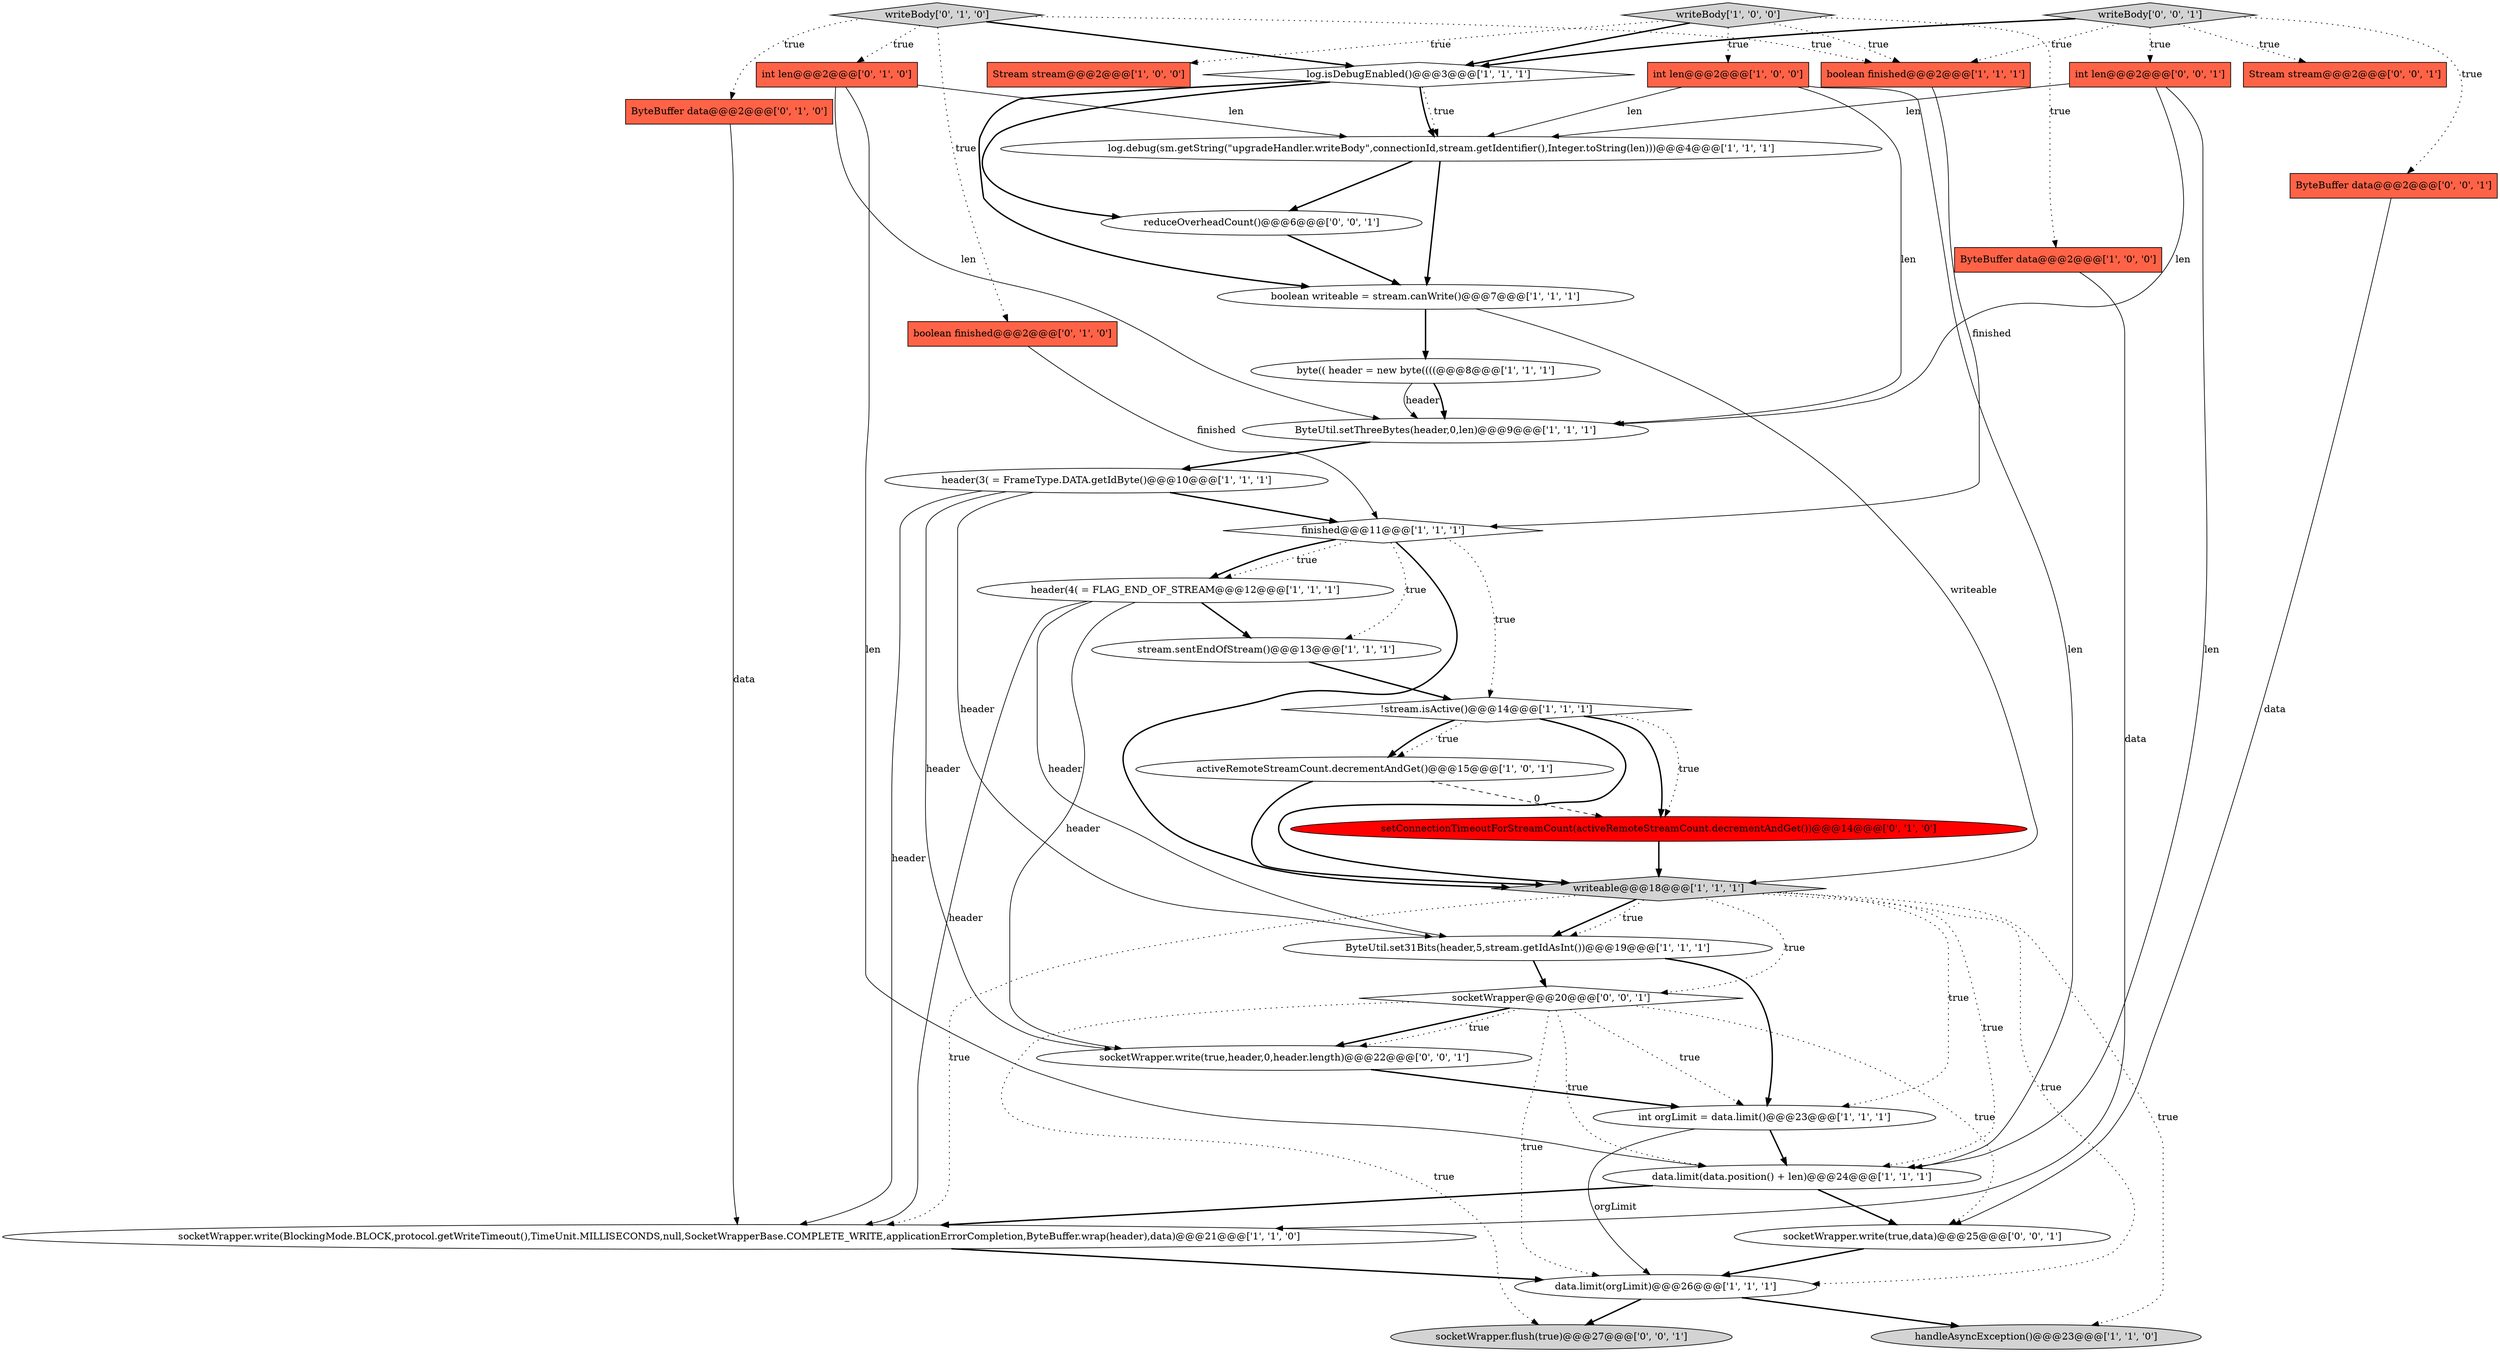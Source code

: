 digraph {
9 [style = filled, label = "ByteUtil.set31Bits(header,5,stream.getIdAsInt())@@@19@@@['1', '1', '1']", fillcolor = white, shape = ellipse image = "AAA0AAABBB1BBB"];
27 [style = filled, label = "ByteBuffer data@@@2@@@['0', '1', '0']", fillcolor = tomato, shape = box image = "AAA0AAABBB2BBB"];
10 [style = filled, label = "log.debug(sm.getString(\"upgradeHandler.writeBody\",connectionId,stream.getIdentifier(),Integer.toString(len)))@@@4@@@['1', '1', '1']", fillcolor = white, shape = ellipse image = "AAA0AAABBB1BBB"];
13 [style = filled, label = "finished@@@11@@@['1', '1', '1']", fillcolor = white, shape = diamond image = "AAA0AAABBB1BBB"];
23 [style = filled, label = "writeBody['0', '1', '0']", fillcolor = lightgray, shape = diamond image = "AAA0AAABBB2BBB"];
24 [style = filled, label = "setConnectionTimeoutForStreamCount(activeRemoteStreamCount.decrementAndGet())@@@14@@@['0', '1', '0']", fillcolor = red, shape = ellipse image = "AAA1AAABBB2BBB"];
25 [style = filled, label = "int len@@@2@@@['0', '1', '0']", fillcolor = tomato, shape = box image = "AAA0AAABBB2BBB"];
0 [style = filled, label = "stream.sentEndOfStream()@@@13@@@['1', '1', '1']", fillcolor = white, shape = ellipse image = "AAA0AAABBB1BBB"];
3 [style = filled, label = "ByteBuffer data@@@2@@@['1', '0', '0']", fillcolor = tomato, shape = box image = "AAA0AAABBB1BBB"];
22 [style = filled, label = "socketWrapper.write(BlockingMode.BLOCK,protocol.getWriteTimeout(),TimeUnit.MILLISECONDS,null,SocketWrapperBase.COMPLETE_WRITE,applicationErrorCompletion,ByteBuffer.wrap(header),data)@@@21@@@['1', '1', '0']", fillcolor = white, shape = ellipse image = "AAA0AAABBB1BBB"];
14 [style = filled, label = "writeable@@@18@@@['1', '1', '1']", fillcolor = lightgray, shape = diamond image = "AAA0AAABBB1BBB"];
1 [style = filled, label = "byte(( header = new byte((((@@@8@@@['1', '1', '1']", fillcolor = white, shape = ellipse image = "AAA0AAABBB1BBB"];
31 [style = filled, label = "ByteBuffer data@@@2@@@['0', '0', '1']", fillcolor = tomato, shape = box image = "AAA0AAABBB3BBB"];
8 [style = filled, label = "activeRemoteStreamCount.decrementAndGet()@@@15@@@['1', '0', '1']", fillcolor = white, shape = ellipse image = "AAA0AAABBB1BBB"];
36 [style = filled, label = "writeBody['0', '0', '1']", fillcolor = lightgray, shape = diamond image = "AAA0AAABBB3BBB"];
26 [style = filled, label = "boolean finished@@@2@@@['0', '1', '0']", fillcolor = tomato, shape = box image = "AAA0AAABBB2BBB"];
19 [style = filled, label = "handleAsyncException()@@@23@@@['1', '1', '0']", fillcolor = lightgray, shape = ellipse image = "AAA0AAABBB1BBB"];
16 [style = filled, label = "log.isDebugEnabled()@@@3@@@['1', '1', '1']", fillcolor = white, shape = diamond image = "AAA0AAABBB1BBB"];
2 [style = filled, label = "header(3( = FrameType.DATA.getIdByte()@@@10@@@['1', '1', '1']", fillcolor = white, shape = ellipse image = "AAA0AAABBB1BBB"];
5 [style = filled, label = "writeBody['1', '0', '0']", fillcolor = lightgray, shape = diamond image = "AAA0AAABBB1BBB"];
34 [style = filled, label = "int len@@@2@@@['0', '0', '1']", fillcolor = tomato, shape = box image = "AAA0AAABBB3BBB"];
29 [style = filled, label = "socketWrapper.write(true,header,0,header.length)@@@22@@@['0', '0', '1']", fillcolor = white, shape = ellipse image = "AAA0AAABBB3BBB"];
35 [style = filled, label = "socketWrapper.write(true,data)@@@25@@@['0', '0', '1']", fillcolor = white, shape = ellipse image = "AAA0AAABBB3BBB"];
12 [style = filled, label = "Stream stream@@@2@@@['1', '0', '0']", fillcolor = tomato, shape = box image = "AAA0AAABBB1BBB"];
11 [style = filled, label = "!stream.isActive()@@@14@@@['1', '1', '1']", fillcolor = white, shape = diamond image = "AAA0AAABBB1BBB"];
18 [style = filled, label = "data.limit(orgLimit)@@@26@@@['1', '1', '1']", fillcolor = white, shape = ellipse image = "AAA0AAABBB1BBB"];
7 [style = filled, label = "int orgLimit = data.limit()@@@23@@@['1', '1', '1']", fillcolor = white, shape = ellipse image = "AAA0AAABBB1BBB"];
17 [style = filled, label = "data.limit(data.position() + len)@@@24@@@['1', '1', '1']", fillcolor = white, shape = ellipse image = "AAA0AAABBB1BBB"];
32 [style = filled, label = "socketWrapper.flush(true)@@@27@@@['0', '0', '1']", fillcolor = lightgray, shape = ellipse image = "AAA0AAABBB3BBB"];
33 [style = filled, label = "reduceOverheadCount()@@@6@@@['0', '0', '1']", fillcolor = white, shape = ellipse image = "AAA0AAABBB3BBB"];
15 [style = filled, label = "ByteUtil.setThreeBytes(header,0,len)@@@9@@@['1', '1', '1']", fillcolor = white, shape = ellipse image = "AAA0AAABBB1BBB"];
20 [style = filled, label = "boolean finished@@@2@@@['1', '1', '1']", fillcolor = tomato, shape = box image = "AAA0AAABBB1BBB"];
21 [style = filled, label = "header(4( = FLAG_END_OF_STREAM@@@12@@@['1', '1', '1']", fillcolor = white, shape = ellipse image = "AAA0AAABBB1BBB"];
28 [style = filled, label = "Stream stream@@@2@@@['0', '0', '1']", fillcolor = tomato, shape = box image = "AAA0AAABBB3BBB"];
6 [style = filled, label = "boolean writeable = stream.canWrite()@@@7@@@['1', '1', '1']", fillcolor = white, shape = ellipse image = "AAA0AAABBB1BBB"];
4 [style = filled, label = "int len@@@2@@@['1', '0', '0']", fillcolor = tomato, shape = box image = "AAA0AAABBB1BBB"];
30 [style = filled, label = "socketWrapper@@@20@@@['0', '0', '1']", fillcolor = white, shape = diamond image = "AAA0AAABBB3BBB"];
31->35 [style = solid, label="data"];
14->19 [style = dotted, label="true"];
11->14 [style = bold, label=""];
27->22 [style = solid, label="data"];
14->22 [style = dotted, label="true"];
26->13 [style = solid, label="finished"];
5->12 [style = dotted, label="true"];
9->7 [style = bold, label=""];
16->10 [style = dotted, label="true"];
30->29 [style = bold, label=""];
36->20 [style = dotted, label="true"];
13->21 [style = dotted, label="true"];
14->7 [style = dotted, label="true"];
18->32 [style = bold, label=""];
11->8 [style = dotted, label="true"];
14->9 [style = bold, label=""];
13->14 [style = bold, label=""];
14->18 [style = dotted, label="true"];
2->9 [style = solid, label="header"];
25->10 [style = solid, label="len"];
17->35 [style = bold, label=""];
4->10 [style = solid, label="len"];
1->15 [style = solid, label="header"];
35->18 [style = bold, label=""];
21->0 [style = bold, label=""];
30->7 [style = dotted, label="true"];
16->6 [style = bold, label=""];
3->22 [style = solid, label="data"];
20->13 [style = solid, label="finished"];
18->19 [style = bold, label=""];
4->15 [style = solid, label="len"];
34->15 [style = solid, label="len"];
5->3 [style = dotted, label="true"];
34->10 [style = solid, label="len"];
21->29 [style = solid, label="header"];
4->17 [style = solid, label="len"];
36->31 [style = dotted, label="true"];
5->4 [style = dotted, label="true"];
30->29 [style = dotted, label="true"];
22->18 [style = bold, label=""];
21->9 [style = solid, label="header"];
13->0 [style = dotted, label="true"];
16->33 [style = bold, label=""];
23->27 [style = dotted, label="true"];
30->32 [style = dotted, label="true"];
36->16 [style = bold, label=""];
11->8 [style = bold, label=""];
11->24 [style = dotted, label="true"];
7->17 [style = bold, label=""];
8->14 [style = bold, label=""];
0->11 [style = bold, label=""];
36->28 [style = dotted, label="true"];
11->24 [style = bold, label=""];
10->6 [style = bold, label=""];
25->15 [style = solid, label="len"];
2->22 [style = solid, label="header"];
5->16 [style = bold, label=""];
14->17 [style = dotted, label="true"];
14->30 [style = dotted, label="true"];
6->1 [style = bold, label=""];
23->20 [style = dotted, label="true"];
30->18 [style = dotted, label="true"];
13->11 [style = dotted, label="true"];
10->33 [style = bold, label=""];
30->17 [style = dotted, label="true"];
23->25 [style = dotted, label="true"];
25->17 [style = solid, label="len"];
34->17 [style = solid, label="len"];
6->14 [style = solid, label="writeable"];
7->18 [style = solid, label="orgLimit"];
15->2 [style = bold, label=""];
23->16 [style = bold, label=""];
21->22 [style = solid, label="header"];
16->10 [style = bold, label=""];
2->29 [style = solid, label="header"];
1->15 [style = bold, label=""];
33->6 [style = bold, label=""];
9->30 [style = bold, label=""];
8->24 [style = dashed, label="0"];
17->22 [style = bold, label=""];
24->14 [style = bold, label=""];
2->13 [style = bold, label=""];
23->26 [style = dotted, label="true"];
30->35 [style = dotted, label="true"];
29->7 [style = bold, label=""];
5->20 [style = dotted, label="true"];
14->9 [style = dotted, label="true"];
13->21 [style = bold, label=""];
36->34 [style = dotted, label="true"];
}
